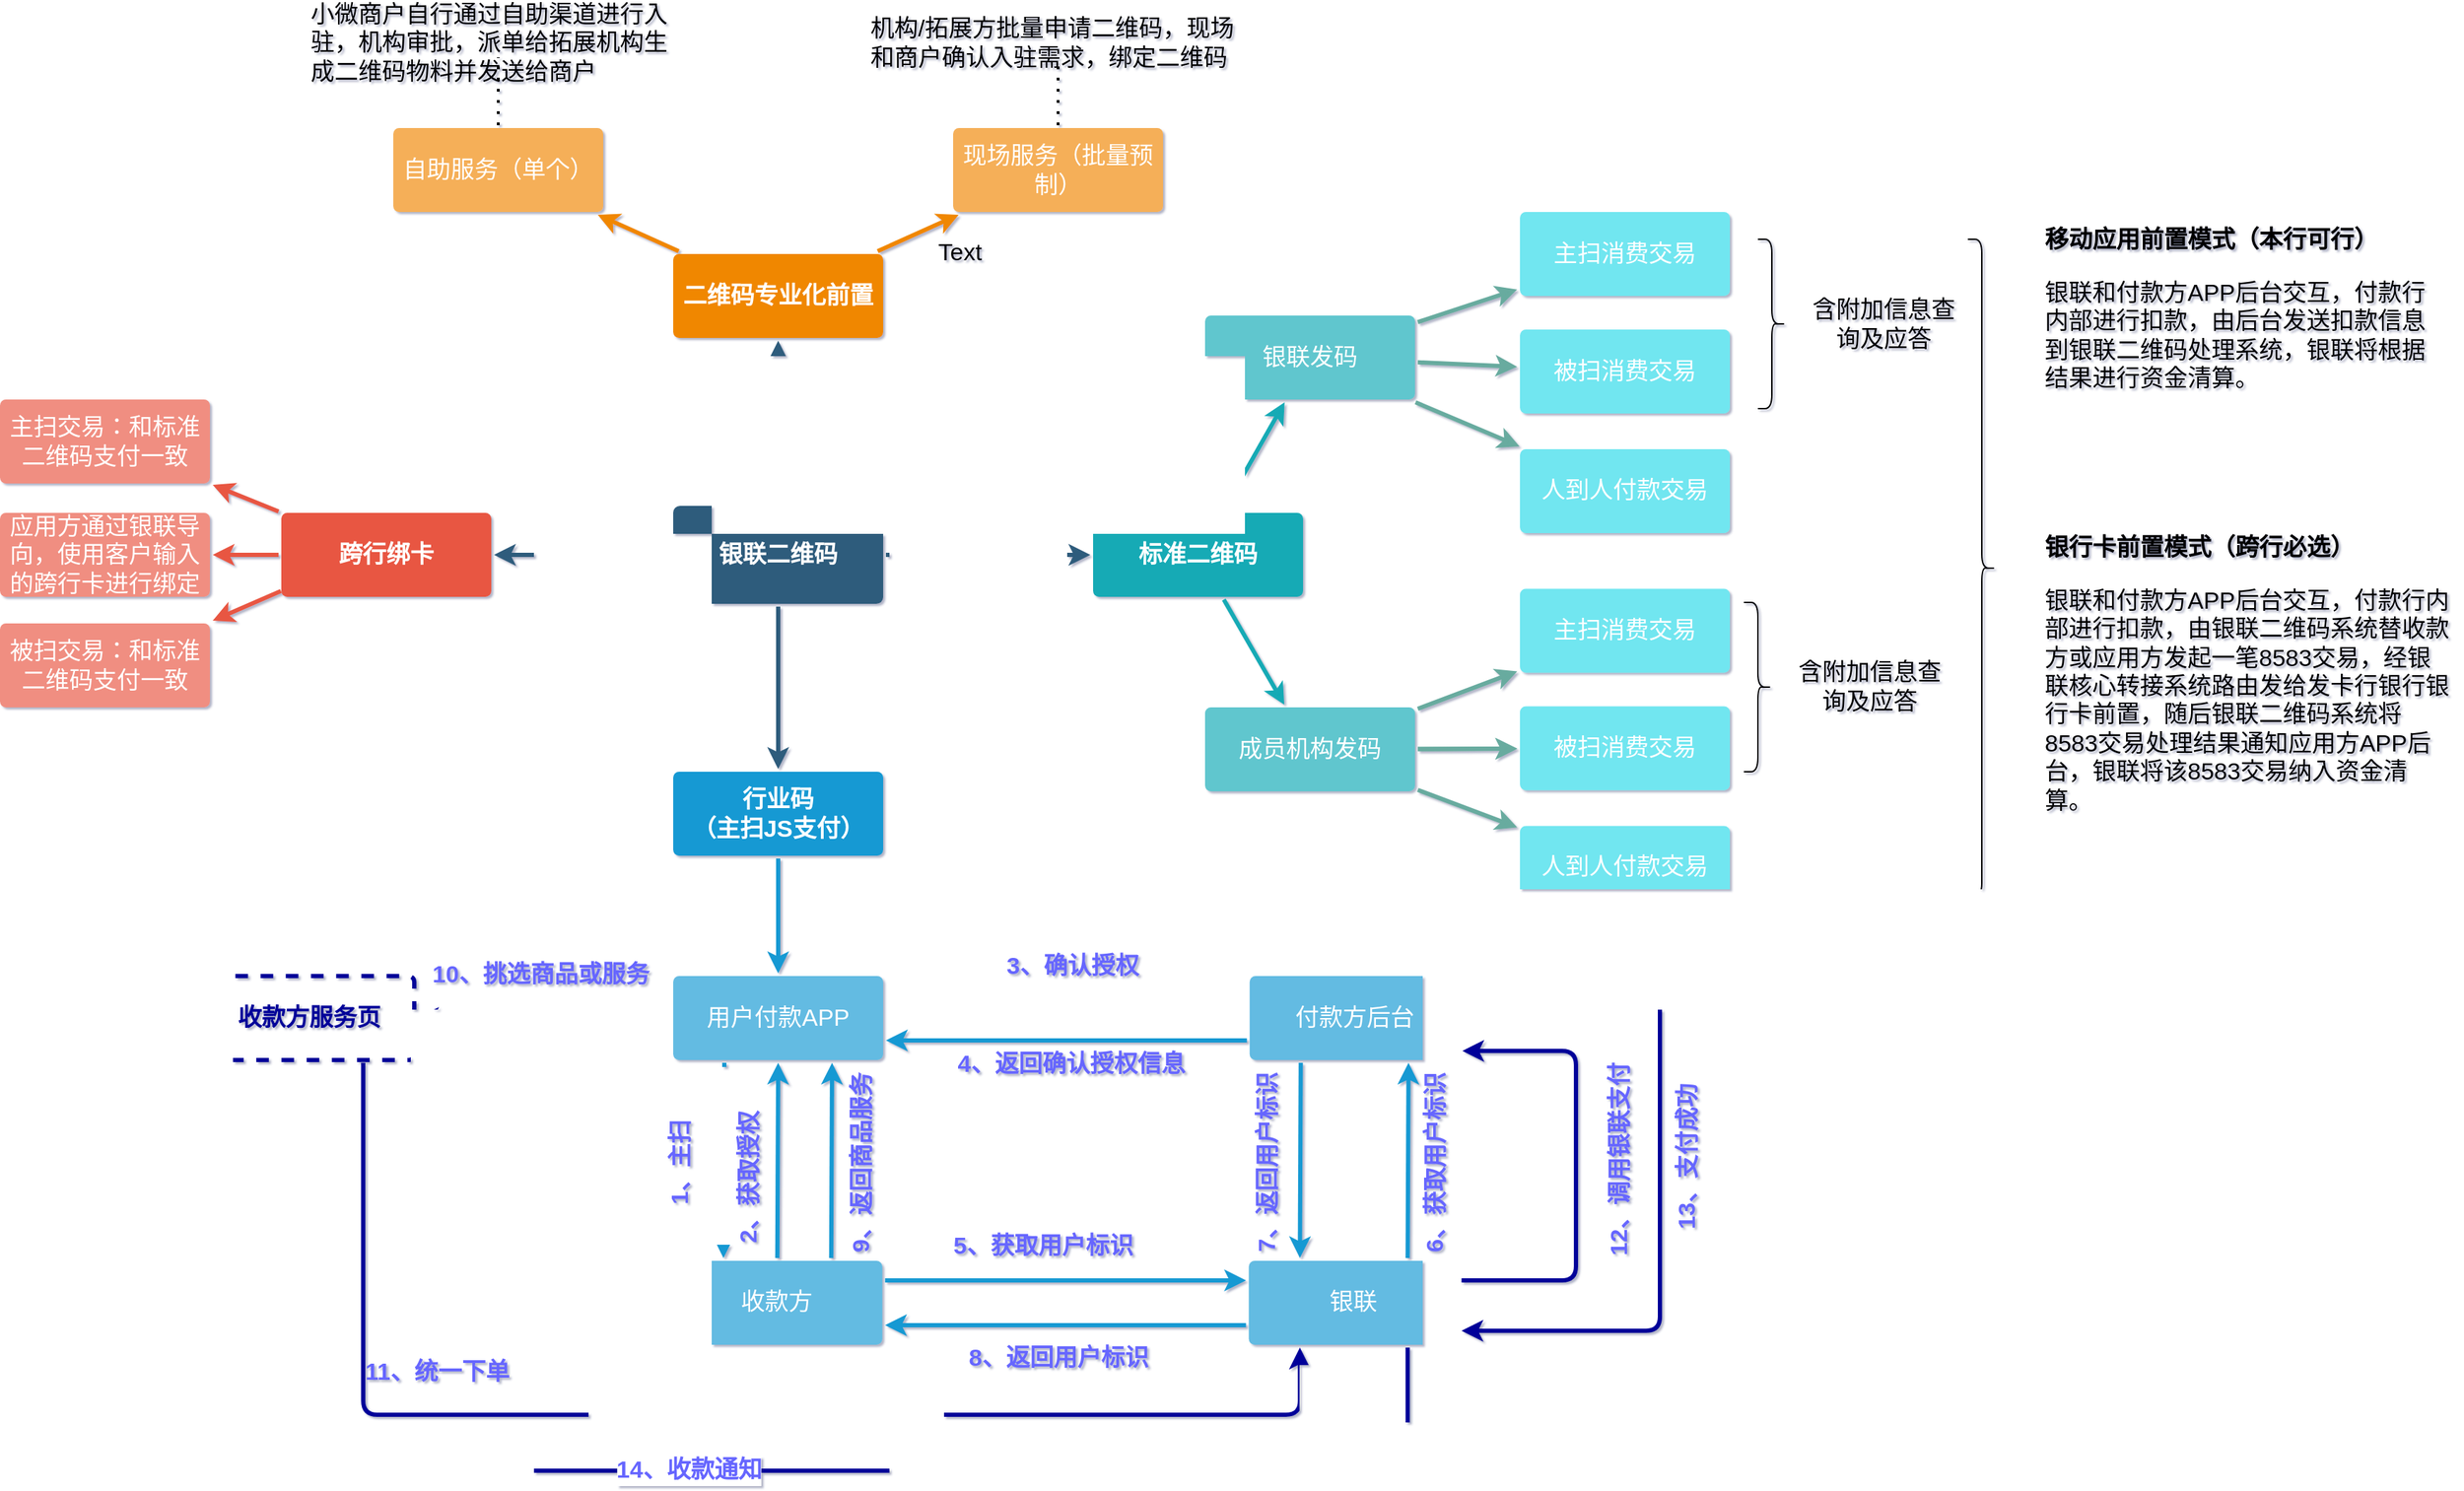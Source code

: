 <mxfile version="14.8.3" type="github">
  <diagram id="6a731a19-8d31-9384-78a2-239565b7b9f0" name="Page-1">
    <mxGraphModel dx="1564" dy="872" grid="1" gridSize="10" guides="1" tooltips="1" connect="1" arrows="1" fold="1" page="1" pageScale="1" pageWidth="1169" pageHeight="827" background="none" math="0" shadow="1">
      <root>
        <mxCell id="0" />
        <mxCell id="1" parent="0" />
        <mxCell id="1745" value="" style="edgeStyle=none;rounded=0;jumpStyle=none;html=1;shadow=0;labelBackgroundColor=none;startArrow=none;startFill=0;endArrow=classic;endFill=1;jettySize=auto;orthogonalLoop=1;strokeColor=#2F5B7C;strokeWidth=3;fontFamily=Helvetica;fontSize=17;fontColor=#23445D;spacing=5;" parent="1" source="1749" target="1764" edge="1">
          <mxGeometry relative="1" as="geometry" />
        </mxCell>
        <mxCell id="1746" value="" style="edgeStyle=none;rounded=0;jumpStyle=none;html=1;shadow=0;labelBackgroundColor=none;startArrow=none;startFill=0;endArrow=classic;endFill=1;jettySize=auto;orthogonalLoop=1;strokeColor=#2F5B7C;strokeWidth=3;fontFamily=Helvetica;fontSize=17;fontColor=#23445D;spacing=5;" parent="1" source="1749" target="1771" edge="1">
          <mxGeometry relative="1" as="geometry" />
        </mxCell>
        <mxCell id="1747" value="" style="edgeStyle=none;rounded=0;jumpStyle=none;html=1;shadow=0;labelBackgroundColor=none;startArrow=none;startFill=0;endArrow=classic;endFill=1;jettySize=auto;orthogonalLoop=1;strokeColor=#2F5B7C;strokeWidth=3;fontFamily=Helvetica;fontSize=17;fontColor=#23445D;spacing=5;" parent="1" source="1749" target="1760" edge="1">
          <mxGeometry relative="1" as="geometry" />
        </mxCell>
        <mxCell id="1748" value="" style="edgeStyle=none;rounded=0;jumpStyle=none;html=1;shadow=0;labelBackgroundColor=none;startArrow=none;startFill=0;endArrow=classic;endFill=1;jettySize=auto;orthogonalLoop=1;strokeColor=#2F5B7C;strokeWidth=3;fontFamily=Helvetica;fontSize=17;fontColor=#23445D;spacing=5;" parent="1" source="1749" target="1753" edge="1">
          <mxGeometry relative="1" as="geometry" />
        </mxCell>
        <mxCell id="1749" value="银联二维码" style="rounded=1;whiteSpace=wrap;html=1;shadow=0;labelBackgroundColor=none;strokeColor=none;strokeWidth=3;fillColor=#2F5B7C;fontFamily=Helvetica;fontSize=17;fontColor=#FFFFFF;align=center;fontStyle=1;spacing=5;arcSize=7;perimeterSpacing=2;" parent="1" vertex="1">
          <mxGeometry x="495" y="380.5" width="150" height="70" as="geometry" />
        </mxCell>
        <mxCell id="1751" value="" style="edgeStyle=none;rounded=1;jumpStyle=none;html=1;shadow=0;labelBackgroundColor=none;startArrow=none;startFill=0;jettySize=auto;orthogonalLoop=1;strokeColor=#E85642;strokeWidth=3;fontFamily=Helvetica;fontSize=17;fontColor=#FFFFFF;spacing=5;fontStyle=1;fillColor=#b0e3e6;" parent="1" source="1753" target="1755" edge="1">
          <mxGeometry relative="1" as="geometry" />
        </mxCell>
        <mxCell id="1753" value="跨行绑卡" style="rounded=1;whiteSpace=wrap;html=1;shadow=0;labelBackgroundColor=none;strokeColor=none;strokeWidth=3;fillColor=#e85642;fontFamily=Helvetica;fontSize=17;fontColor=#FFFFFF;align=center;spacing=5;fontStyle=1;arcSize=7;perimeterSpacing=2;" parent="1" vertex="1">
          <mxGeometry x="215" y="385.5" width="150" height="60" as="geometry" />
        </mxCell>
        <mxCell id="1755" value="主扫交易：和标准二维码支付一致" style="rounded=1;whiteSpace=wrap;html=1;shadow=0;labelBackgroundColor=none;strokeColor=none;strokeWidth=3;fillColor=#f08e81;fontFamily=Helvetica;fontSize=17;fontColor=#FFFFFF;align=center;spacing=5;fontStyle=0;arcSize=7;perimeterSpacing=2;" parent="1" vertex="1">
          <mxGeometry x="14" y="304.5" width="150" height="60" as="geometry" />
        </mxCell>
        <mxCell id="1758" value="" style="edgeStyle=none;rounded=0;jumpStyle=none;html=1;shadow=0;labelBackgroundColor=none;startArrow=none;startFill=0;endArrow=classic;endFill=1;jettySize=auto;orthogonalLoop=1;strokeColor=#1699D3;strokeWidth=3;fontFamily=Helvetica;fontSize=17;fontColor=#FFFFFF;spacing=5;" parent="1" source="1760" target="1762" edge="1">
          <mxGeometry relative="1" as="geometry" />
        </mxCell>
        <mxCell id="1760" value="行业码&lt;br style=&quot;font-size: 17px;&quot;&gt;（主扫JS支付）" style="rounded=1;whiteSpace=wrap;html=1;shadow=0;labelBackgroundColor=none;strokeColor=none;strokeWidth=3;fillColor=#1699d3;fontFamily=Helvetica;fontSize=17;fontColor=#FFFFFF;align=center;spacing=5;fontStyle=1;arcSize=7;perimeterSpacing=2;" parent="1" vertex="1">
          <mxGeometry x="495" y="570.5" width="150" height="60" as="geometry" />
        </mxCell>
        <mxCell id="1761" value="付款方后台" style="rounded=1;whiteSpace=wrap;html=1;shadow=0;labelBackgroundColor=none;strokeColor=none;strokeWidth=3;fillColor=#64bbe2;fontFamily=Helvetica;fontSize=17;fontColor=#FFFFFF;align=center;spacing=5;arcSize=7;perimeterSpacing=2;" parent="1" vertex="1">
          <mxGeometry x="906.87" y="716.5" width="150" height="60" as="geometry" />
        </mxCell>
        <mxCell id="1762" value="用户付款APP" style="rounded=1;whiteSpace=wrap;html=1;shadow=0;labelBackgroundColor=none;strokeColor=none;strokeWidth=3;fillColor=#64bbe2;fontFamily=Helvetica;fontSize=17;fontColor=#FFFFFF;align=center;spacing=5;arcSize=7;perimeterSpacing=2;" parent="1" vertex="1">
          <mxGeometry x="495" y="716.5" width="150" height="60" as="geometry" />
        </mxCell>
        <mxCell id="XpW8_SyGIJJUAxE8_dCc-1810" value="14、收款通知" style="edgeStyle=orthogonalEdgeStyle;rounded=1;orthogonalLoop=1;jettySize=auto;html=1;exitX=0.75;exitY=1;exitDx=0;exitDy=0;fontSize=17;strokeColor=#000099;strokeWidth=3;fontStyle=1;fontColor=#6666FF;entryX=0.25;entryY=1;entryDx=0;entryDy=0;" edge="1" parent="1" source="1763" target="XpW8_SyGIJJUAxE8_dCc-1803">
          <mxGeometry relative="1" as="geometry">
            <mxPoint x="190" y="779" as="targetPoint" />
            <Array as="points">
              <mxPoint x="1020" y="1070" />
              <mxPoint x="197" y="1070" />
            </Array>
          </mxGeometry>
        </mxCell>
        <mxCell id="1763" value="银联" style="rounded=1;whiteSpace=wrap;html=1;shadow=0;labelBackgroundColor=none;strokeColor=none;strokeWidth=3;fillColor=#64bbe2;fontFamily=Helvetica;fontSize=17;fontColor=#FFFFFF;align=center;spacing=5;arcSize=7;perimeterSpacing=2;" parent="1" vertex="1">
          <mxGeometry x="906.25" y="920" width="150" height="60" as="geometry" />
        </mxCell>
        <mxCell id="1764" value="二维码专业化前置" style="rounded=1;whiteSpace=wrap;html=1;shadow=0;labelBackgroundColor=none;strokeColor=none;strokeWidth=3;fillColor=#F08705;fontFamily=Helvetica;fontSize=17;fontColor=#FFFFFF;align=center;spacing=5;fontStyle=1;arcSize=7;perimeterSpacing=2;" parent="1" vertex="1">
          <mxGeometry x="495" y="200.5" width="150" height="60" as="geometry" />
        </mxCell>
        <mxCell id="1765" value="现场服务（批量预制）" style="rounded=1;whiteSpace=wrap;html=1;shadow=0;labelBackgroundColor=none;strokeColor=none;strokeWidth=3;fillColor=#f5af58;fontFamily=Helvetica;fontSize=17;fontColor=#FFFFFF;align=center;spacing=5;arcSize=7;perimeterSpacing=2;" parent="1" vertex="1">
          <mxGeometry x="695" y="110.5" width="150" height="60" as="geometry" />
        </mxCell>
        <mxCell id="1766" value="" style="edgeStyle=none;rounded=0;jumpStyle=none;html=1;shadow=0;labelBackgroundColor=none;startArrow=none;startFill=0;endArrow=classic;endFill=1;jettySize=auto;orthogonalLoop=1;strokeColor=#F08705;strokeWidth=3;fontFamily=Helvetica;fontSize=17;fontColor=#FFFFFF;spacing=5;" parent="1" source="1764" target="1765" edge="1">
          <mxGeometry relative="1" as="geometry" />
        </mxCell>
        <mxCell id="1769" value="自助服务（单个）" style="rounded=1;whiteSpace=wrap;html=1;shadow=0;labelBackgroundColor=none;strokeColor=none;strokeWidth=3;fillColor=#f5af58;fontFamily=Helvetica;fontSize=17;fontColor=#FFFFFF;align=center;spacing=5;arcSize=7;perimeterSpacing=2;" parent="1" vertex="1">
          <mxGeometry x="295" y="110.5" width="150" height="60" as="geometry" />
        </mxCell>
        <mxCell id="1770" value="" style="edgeStyle=none;rounded=0;jumpStyle=none;html=1;shadow=0;labelBackgroundColor=none;startArrow=none;startFill=0;endArrow=classic;endFill=1;jettySize=auto;orthogonalLoop=1;strokeColor=#F08705;strokeWidth=3;fontFamily=Helvetica;fontSize=17;fontColor=#FFFFFF;spacing=5;" parent="1" source="1764" target="1769" edge="1">
          <mxGeometry relative="1" as="geometry" />
        </mxCell>
        <mxCell id="1771" value="标准二维码" style="rounded=1;whiteSpace=wrap;html=1;shadow=0;labelBackgroundColor=none;strokeColor=none;strokeWidth=3;fillColor=#12aab5;fontFamily=Helvetica;fontSize=17;fontColor=#FFFFFF;align=center;spacing=5;fontStyle=1;arcSize=7;perimeterSpacing=2;" parent="1" vertex="1">
          <mxGeometry x="795" y="385.5" width="150" height="60" as="geometry" />
        </mxCell>
        <mxCell id="jonmC86fZcQmtuheV53x-1791" value="" style="edgeStyle=none;rounded=0;orthogonalLoop=1;jettySize=auto;html=1;strokeColor=#67AB9F;strokeWidth=3;fontSize=17;" parent="1" source="1772" target="jonmC86fZcQmtuheV53x-1783" edge="1">
          <mxGeometry relative="1" as="geometry" />
        </mxCell>
        <mxCell id="1772" value="成员机构发码" style="rounded=1;whiteSpace=wrap;html=1;shadow=0;labelBackgroundColor=none;strokeColor=none;strokeWidth=3;fillColor=#61c6ce;fontFamily=Helvetica;fontSize=17;fontColor=#FFFFFF;align=center;spacing=5;fontStyle=0;arcSize=7;perimeterSpacing=2;" parent="1" vertex="1">
          <mxGeometry x="875" y="524.5" width="150" height="60" as="geometry" />
        </mxCell>
        <mxCell id="1773" value="" style="edgeStyle=none;rounded=1;jumpStyle=none;html=1;shadow=0;labelBackgroundColor=none;startArrow=none;startFill=0;jettySize=auto;orthogonalLoop=1;strokeColor=#12AAB5;strokeWidth=3;fontFamily=Helvetica;fontSize=17;fontColor=#FFFFFF;spacing=5;fontStyle=1;fillColor=#b0e3e6;" parent="1" source="1771" target="1772" edge="1">
          <mxGeometry relative="1" as="geometry" />
        </mxCell>
        <mxCell id="1778" value="银联发码" style="rounded=1;whiteSpace=wrap;html=1;shadow=0;labelBackgroundColor=none;strokeColor=none;strokeWidth=3;fillColor=#61c6ce;fontFamily=Helvetica;fontSize=17;fontColor=#FFFFFF;align=center;spacing=5;fontStyle=0;arcSize=7;perimeterSpacing=2;" parent="1" vertex="1">
          <mxGeometry x="875" y="244.5" width="150" height="60" as="geometry" />
        </mxCell>
        <mxCell id="1779" value="" style="edgeStyle=none;rounded=1;jumpStyle=none;html=1;shadow=0;labelBackgroundColor=none;startArrow=none;startFill=0;jettySize=auto;orthogonalLoop=1;strokeColor=#12AAB5;strokeWidth=3;fontFamily=Helvetica;fontSize=17;fontColor=#FFFFFF;spacing=5;fontStyle=1;fillColor=#b0e3e6;" parent="1" source="1771" target="1778" edge="1">
          <mxGeometry relative="1" as="geometry" />
        </mxCell>
        <mxCell id="jonmC86fZcQmtuheV53x-1779" value="主扫消费交易" style="rounded=1;whiteSpace=wrap;html=1;shadow=0;labelBackgroundColor=none;strokeColor=none;strokeWidth=3;fontFamily=Helvetica;fontSize=17;fontColor=#FFFFFF;align=center;spacing=5;fontStyle=0;arcSize=7;perimeterSpacing=2;fillColor=#71E6F0;" parent="1" vertex="1">
          <mxGeometry x="1100" y="170.5" width="150" height="60" as="geometry" />
        </mxCell>
        <mxCell id="jonmC86fZcQmtuheV53x-1780" value="被扫消费交易" style="rounded=1;whiteSpace=wrap;html=1;shadow=0;labelBackgroundColor=none;strokeColor=none;strokeWidth=3;fontFamily=Helvetica;fontSize=17;fontColor=#FFFFFF;align=center;spacing=5;fontStyle=0;arcSize=7;perimeterSpacing=2;fillColor=#71E6F0;" parent="1" vertex="1">
          <mxGeometry x="1100" y="254.5" width="150" height="60" as="geometry" />
        </mxCell>
        <mxCell id="jonmC86fZcQmtuheV53x-1781" value="人到人付款交易" style="rounded=1;whiteSpace=wrap;html=1;shadow=0;labelBackgroundColor=none;strokeColor=none;strokeWidth=3;fontFamily=Helvetica;fontSize=17;fontColor=#FFFFFF;align=center;spacing=5;fontStyle=0;arcSize=7;perimeterSpacing=2;fillColor=#71E6F0;" parent="1" vertex="1">
          <mxGeometry x="1100" y="340" width="150" height="60" as="geometry" />
        </mxCell>
        <mxCell id="jonmC86fZcQmtuheV53x-1782" value="主扫消费交易" style="rounded=1;whiteSpace=wrap;html=1;shadow=0;labelBackgroundColor=none;strokeColor=none;strokeWidth=3;fontFamily=Helvetica;fontSize=17;fontColor=#FFFFFF;align=center;spacing=5;fontStyle=0;arcSize=7;perimeterSpacing=2;fillColor=#71E6F0;" parent="1" vertex="1">
          <mxGeometry x="1100" y="439.75" width="150" height="60" as="geometry" />
        </mxCell>
        <mxCell id="jonmC86fZcQmtuheV53x-1783" value="被扫消费交易" style="rounded=1;whiteSpace=wrap;html=1;shadow=0;labelBackgroundColor=none;strokeColor=none;strokeWidth=3;fontFamily=Helvetica;fontSize=17;fontColor=#FFFFFF;align=center;spacing=5;fontStyle=0;arcSize=7;perimeterSpacing=2;fillColor=#71E6F0;" parent="1" vertex="1">
          <mxGeometry x="1100" y="523.75" width="150" height="60" as="geometry" />
        </mxCell>
        <mxCell id="jonmC86fZcQmtuheV53x-1784" value="人到人付款交易" style="rounded=1;whiteSpace=wrap;html=1;shadow=0;labelBackgroundColor=none;strokeColor=none;strokeWidth=3;fontFamily=Helvetica;fontSize=17;fontColor=#FFFFFF;align=center;spacing=5;fontStyle=0;arcSize=7;perimeterSpacing=2;fillColor=#71E6F0;" parent="1" vertex="1">
          <mxGeometry x="1100" y="609.25" width="150" height="60" as="geometry" />
        </mxCell>
        <mxCell id="jonmC86fZcQmtuheV53x-1785" value="" style="endArrow=classic;html=1;strokeWidth=3;strokeColor=#67AB9F;fontSize=17;" parent="1" source="1778" target="jonmC86fZcQmtuheV53x-1779" edge="1">
          <mxGeometry width="50" height="50" relative="1" as="geometry">
            <mxPoint x="990" y="470" as="sourcePoint" />
            <mxPoint x="1040" y="420" as="targetPoint" />
          </mxGeometry>
        </mxCell>
        <mxCell id="jonmC86fZcQmtuheV53x-1786" value="" style="endArrow=classic;html=1;strokeWidth=3;strokeColor=#67AB9F;fontSize=17;" parent="1" source="1778" target="jonmC86fZcQmtuheV53x-1780" edge="1">
          <mxGeometry width="50" height="50" relative="1" as="geometry">
            <mxPoint x="1037.0" y="259.176" as="sourcePoint" />
            <mxPoint x="1108" y="235.824" as="targetPoint" />
          </mxGeometry>
        </mxCell>
        <mxCell id="jonmC86fZcQmtuheV53x-1787" value="" style="endArrow=classic;html=1;strokeWidth=3;strokeColor=#67AB9F;fontSize=17;" parent="1" source="1778" target="jonmC86fZcQmtuheV53x-1781" edge="1">
          <mxGeometry width="50" height="50" relative="1" as="geometry">
            <mxPoint x="1037.0" y="287.922" as="sourcePoint" />
            <mxPoint x="1108" y="291.078" as="targetPoint" />
          </mxGeometry>
        </mxCell>
        <mxCell id="jonmC86fZcQmtuheV53x-1788" value="" style="endArrow=classic;html=1;strokeWidth=3;strokeColor=#67AB9F;fontSize=17;" parent="1" source="1772" target="jonmC86fZcQmtuheV53x-1782" edge="1">
          <mxGeometry width="50" height="50" relative="1" as="geometry">
            <mxPoint x="1027.39" y="523.356" as="sourcePoint" />
            <mxPoint x="1098.39" y="500.004" as="targetPoint" />
          </mxGeometry>
        </mxCell>
        <mxCell id="jonmC86fZcQmtuheV53x-1789" value="" style="endArrow=classic;html=1;strokeWidth=3;strokeColor=#67AB9F;fontSize=17;" parent="1" source="1772" target="jonmC86fZcQmtuheV53x-1783" edge="1">
          <mxGeometry width="50" height="50" relative="1" as="geometry">
            <mxPoint x="1027.39" y="552.102" as="sourcePoint" />
            <mxPoint x="1098.39" y="555.258" as="targetPoint" />
          </mxGeometry>
        </mxCell>
        <mxCell id="jonmC86fZcQmtuheV53x-1790" value="" style="endArrow=classic;html=1;strokeWidth=3;strokeColor=#67AB9F;fontSize=17;" parent="1" source="1772" target="jonmC86fZcQmtuheV53x-1784" edge="1">
          <mxGeometry width="50" height="50" relative="1" as="geometry">
            <mxPoint x="1025.783" y="580.68" as="sourcePoint" />
            <mxPoint x="1099.997" y="612.18" as="targetPoint" />
          </mxGeometry>
        </mxCell>
        <mxCell id="jonmC86fZcQmtuheV53x-1793" value="&lt;h1 style=&quot;font-size: 17px;&quot;&gt;移动应用前置模式（本行可行）&lt;/h1&gt;&lt;p style=&quot;font-size: 17px;&quot;&gt;银联和付款方APP后台交互，付款行内部进行扣款，由后台发送扣款信息到银联二维码处理系统，银联将根据结果进行资金清算。&lt;/p&gt;" style="text;html=1;strokeColor=none;fillColor=none;spacing=5;spacingTop=-20;whiteSpace=wrap;overflow=hidden;rounded=0;fontSize=17;" parent="1" vertex="1">
          <mxGeometry x="1470" y="180" width="290" height="180" as="geometry" />
        </mxCell>
        <mxCell id="jonmC86fZcQmtuheV53x-1794" value="&lt;h1 style=&quot;font-size: 17px;&quot;&gt;银行卡前置模式（跨行必选）&lt;/h1&gt;&lt;p style=&quot;font-size: 17px;&quot;&gt;银联和付款方APP后台交互，付款行内部进行扣款，由银联二维码系统替收款方或应用方发起一笔8583交易，经银联核心转接系统路由发给发卡行银行银行卡前置，随后银联二维码系统将8583交易处理结果通知应用方APP后台，银联将该8583交易纳入资金清算。&lt;/p&gt;" style="text;html=1;strokeColor=none;fillColor=none;spacing=5;spacingTop=-20;whiteSpace=wrap;overflow=hidden;rounded=0;fontSize=17;" parent="1" vertex="1">
          <mxGeometry x="1470" y="400" width="300" height="275.75" as="geometry" />
        </mxCell>
        <mxCell id="jonmC86fZcQmtuheV53x-1801" value="" style="shape=curlyBracket;whiteSpace=wrap;html=1;rounded=1;flipH=1;fontSize=17;fillColor=#71E6F0;" parent="1" vertex="1">
          <mxGeometry x="1420" y="190" width="20" height="470" as="geometry" />
        </mxCell>
        <mxCell id="jonmC86fZcQmtuheV53x-1802" value="Text" style="text;html=1;strokeColor=none;fillColor=none;align=center;verticalAlign=middle;whiteSpace=wrap;rounded=0;fontSize=17;" parent="1" vertex="1">
          <mxGeometry x="680" y="190" width="40" height="20" as="geometry" />
        </mxCell>
        <mxCell id="jonmC86fZcQmtuheV53x-1803" value="小微商户自行通过自助渠道进行入驻，机构审批，派单给拓展机构生成二维码物料并发送给商户" style="text;html=1;strokeColor=none;fillColor=none;align=left;verticalAlign=middle;whiteSpace=wrap;rounded=0;fontSize=17;labelPosition=center;verticalLabelPosition=middle;dashed=1;dashPattern=1 1;strokeWidth=4;" parent="1" vertex="1">
          <mxGeometry x="233.75" y="40" width="272.5" height="20" as="geometry" />
        </mxCell>
        <mxCell id="jonmC86fZcQmtuheV53x-1804" value="" style="endArrow=none;dashed=1;html=1;dashPattern=1 3;strokeWidth=2;fontSize=17;" parent="1" source="1769" target="jonmC86fZcQmtuheV53x-1803" edge="1">
          <mxGeometry width="50" height="50" relative="1" as="geometry">
            <mxPoint x="670" y="180" as="sourcePoint" />
            <mxPoint x="320" y="90" as="targetPoint" />
          </mxGeometry>
        </mxCell>
        <mxCell id="jonmC86fZcQmtuheV53x-1805" value="机构/拓展方批量申请二维码，现场和商户确认入驻需求，绑定二维码" style="text;html=1;strokeColor=none;fillColor=none;align=left;verticalAlign=middle;whiteSpace=wrap;rounded=0;fontSize=17;labelPosition=center;verticalLabelPosition=middle;" parent="1" vertex="1">
          <mxGeometry x="633.75" y="40" width="272.5" height="20" as="geometry" />
        </mxCell>
        <mxCell id="jonmC86fZcQmtuheV53x-1806" value="" style="endArrow=none;dashed=1;html=1;dashPattern=1 3;strokeWidth=2;fontSize=17;" parent="1" source="1765" edge="1">
          <mxGeometry width="50" height="50" relative="1" as="geometry">
            <mxPoint x="770.0" y="108.5" as="sourcePoint" />
            <mxPoint x="770" y="60" as="targetPoint" />
          </mxGeometry>
        </mxCell>
        <mxCell id="XpW8_SyGIJJUAxE8_dCc-1779" value="应用方通过银联导向，使用客户输入的跨行卡进行绑定" style="rounded=1;whiteSpace=wrap;html=1;shadow=0;labelBackgroundColor=none;strokeColor=none;strokeWidth=3;fillColor=#f08e81;fontFamily=Helvetica;fontSize=17;fontColor=#FFFFFF;align=center;spacing=5;fontStyle=0;arcSize=7;perimeterSpacing=2;" vertex="1" parent="1">
          <mxGeometry x="14" y="385.5" width="150" height="60" as="geometry" />
        </mxCell>
        <mxCell id="XpW8_SyGIJJUAxE8_dCc-1780" value="被扫交易：和标准二维码支付一致" style="rounded=1;whiteSpace=wrap;html=1;shadow=0;labelBackgroundColor=none;strokeColor=none;strokeWidth=3;fillColor=#f08e81;fontFamily=Helvetica;fontSize=17;fontColor=#FFFFFF;align=center;spacing=5;fontStyle=0;arcSize=7;perimeterSpacing=2;" vertex="1" parent="1">
          <mxGeometry x="14" y="464.5" width="150" height="60" as="geometry" />
        </mxCell>
        <mxCell id="XpW8_SyGIJJUAxE8_dCc-1782" value="" style="edgeStyle=none;rounded=1;jumpStyle=none;html=1;shadow=0;labelBackgroundColor=none;startArrow=none;startFill=0;jettySize=auto;orthogonalLoop=1;strokeColor=#E85642;strokeWidth=3;fontFamily=Helvetica;fontSize=17;fontColor=#FFFFFF;spacing=5;fontStyle=1;fillColor=#b0e3e6;exitX=0;exitY=0.5;exitDx=0;exitDy=0;entryX=1;entryY=0.5;entryDx=0;entryDy=0;" edge="1" parent="1" source="1753" target="XpW8_SyGIJJUAxE8_dCc-1779">
          <mxGeometry relative="1" as="geometry">
            <mxPoint x="223" y="394.47" as="sourcePoint" />
            <mxPoint x="176" y="375.53" as="targetPoint" />
          </mxGeometry>
        </mxCell>
        <mxCell id="XpW8_SyGIJJUAxE8_dCc-1783" value="" style="edgeStyle=none;rounded=1;jumpStyle=none;html=1;shadow=0;labelBackgroundColor=none;startArrow=none;startFill=0;jettySize=auto;orthogonalLoop=1;strokeColor=#E85642;strokeWidth=3;fontFamily=Helvetica;fontSize=17;fontColor=#FFFFFF;spacing=5;fontStyle=1;fillColor=#b0e3e6;exitX=0.011;exitY=0.904;exitDx=0;exitDy=0;entryX=1;entryY=0;entryDx=0;entryDy=0;exitPerimeter=0;" edge="1" parent="1" source="1753" target="XpW8_SyGIJJUAxE8_dCc-1780">
          <mxGeometry relative="1" as="geometry">
            <mxPoint x="223" y="425.5" as="sourcePoint" />
            <mxPoint x="176" y="435" as="targetPoint" />
          </mxGeometry>
        </mxCell>
        <mxCell id="XpW8_SyGIJJUAxE8_dCc-1784" value="" style="shape=curlyBracket;whiteSpace=wrap;html=1;rounded=1;flipH=1;fontSize=17;fillColor=#71E6F0;" vertex="1" parent="1">
          <mxGeometry x="1270" y="190" width="20" height="121" as="geometry" />
        </mxCell>
        <mxCell id="XpW8_SyGIJJUAxE8_dCc-1786" value="含附加信息查询及应答" style="text;html=1;strokeColor=none;fillColor=none;align=center;verticalAlign=middle;whiteSpace=wrap;rounded=0;fontSize=17;" vertex="1" parent="1">
          <mxGeometry x="1300" y="220.75" width="120" height="59.5" as="geometry" />
        </mxCell>
        <mxCell id="XpW8_SyGIJJUAxE8_dCc-1787" value="" style="shape=curlyBracket;whiteSpace=wrap;html=1;rounded=1;flipH=1;fontSize=17;fillColor=#71E6F0;" vertex="1" parent="1">
          <mxGeometry x="1260" y="449.5" width="20" height="121" as="geometry" />
        </mxCell>
        <mxCell id="XpW8_SyGIJJUAxE8_dCc-1788" value="含附加信息查询及应答" style="text;html=1;strokeColor=none;fillColor=none;align=center;verticalAlign=middle;whiteSpace=wrap;rounded=0;fontSize=17;" vertex="1" parent="1">
          <mxGeometry x="1290" y="480.25" width="120" height="59.5" as="geometry" />
        </mxCell>
        <mxCell id="XpW8_SyGIJJUAxE8_dCc-1791" value="收款方" style="rounded=1;whiteSpace=wrap;html=1;shadow=0;labelBackgroundColor=none;strokeColor=none;strokeWidth=3;fillColor=#64bbe2;fontFamily=Helvetica;fontSize=17;fontColor=#FFFFFF;align=center;spacing=5;arcSize=7;perimeterSpacing=2;" vertex="1" parent="1">
          <mxGeometry x="494.38" y="920" width="150" height="60" as="geometry" />
        </mxCell>
        <mxCell id="XpW8_SyGIJJUAxE8_dCc-1792" value="1、主扫" style="edgeStyle=none;rounded=0;jumpStyle=none;html=1;shadow=0;labelBackgroundColor=none;startArrow=none;startFill=0;endArrow=classic;endFill=1;jettySize=auto;orthogonalLoop=1;strokeColor=#1699D3;strokeWidth=3;fontFamily=Helvetica;fontSize=17;spacing=5;exitX=0.25;exitY=1;exitDx=0;exitDy=0;fontStyle=1;entryX=0.25;entryY=0;entryDx=0;entryDy=0;horizontal=0;fontColor=#6666FF;" edge="1" parent="1" source="1762" target="XpW8_SyGIJJUAxE8_dCc-1791">
          <mxGeometry x="0.027" y="-31" relative="1" as="geometry">
            <mxPoint x="580" y="642.5" as="sourcePoint" />
            <mxPoint x="531" y="858" as="targetPoint" />
            <mxPoint as="offset" />
          </mxGeometry>
        </mxCell>
        <mxCell id="XpW8_SyGIJJUAxE8_dCc-1793" value="&lt;font style=&quot;font-size: 17px;&quot;&gt;2、获取授权&lt;/font&gt;" style="edgeStyle=none;rounded=0;jumpStyle=none;html=1;shadow=0;labelBackgroundColor=none;startArrow=none;startFill=0;endArrow=classic;endFill=1;jettySize=auto;orthogonalLoop=1;strokeColor=#1699D3;strokeWidth=3;fontFamily=Helvetica;fontSize=17;spacing=5;exitX=0.5;exitY=0;exitDx=0;exitDy=0;entryX=0.5;entryY=1;entryDx=0;entryDy=0;fontStyle=1;horizontal=0;fontColor=#6666FF;" edge="1" parent="1" source="XpW8_SyGIJJUAxE8_dCc-1791" target="1762">
          <mxGeometry x="-0.17" y="20" relative="1" as="geometry">
            <mxPoint x="541.5" y="788.5" as="sourcePoint" />
            <mxPoint x="541" y="868.0" as="targetPoint" />
            <mxPoint y="1" as="offset" />
          </mxGeometry>
        </mxCell>
        <mxCell id="XpW8_SyGIJJUAxE8_dCc-1794" value="3、确认授权" style="edgeStyle=none;rounded=0;jumpStyle=none;html=1;shadow=0;labelBackgroundColor=none;startArrow=none;startFill=0;endArrow=classic;endFill=1;jettySize=auto;orthogonalLoop=1;strokeColor=#1699D3;strokeWidth=3;fontFamily=Helvetica;fontSize=17;spacing=5;exitX=1;exitY=0.25;exitDx=0;exitDy=0;entryX=0;entryY=0.25;entryDx=0;entryDy=0;fontStyle=1;fontColor=#6666FF;" edge="1" parent="1" source="1762" target="1761">
          <mxGeometry x="0.032" y="21" relative="1" as="geometry">
            <mxPoint x="618.5" y="868.0" as="sourcePoint" />
            <mxPoint x="618.5" y="788.5" as="targetPoint" />
            <mxPoint as="offset" />
          </mxGeometry>
        </mxCell>
        <mxCell id="XpW8_SyGIJJUAxE8_dCc-1796" value="4、返回确认授权信息" style="edgeStyle=none;rounded=0;jumpStyle=none;html=1;shadow=0;labelBackgroundColor=none;startArrow=none;startFill=0;endArrow=classic;endFill=1;jettySize=auto;orthogonalLoop=1;strokeColor=#1699D3;strokeWidth=3;fontFamily=Helvetica;fontSize=17;spacing=5;exitX=0;exitY=0.75;exitDx=0;exitDy=0;entryX=1;entryY=0.75;entryDx=0;entryDy=0;fontStyle=1;fontColor=#6666FF;" edge="1" parent="1" source="1761" target="1762">
          <mxGeometry x="-0.032" y="17" relative="1" as="geometry">
            <mxPoint x="657.0" y="740.5" as="sourcePoint" />
            <mxPoint x="764.25" y="740.5" as="targetPoint" />
            <mxPoint x="-1" as="offset" />
          </mxGeometry>
        </mxCell>
        <mxCell id="XpW8_SyGIJJUAxE8_dCc-1798" value="5、获取用户标识" style="edgeStyle=none;rounded=0;jumpStyle=none;html=1;shadow=0;labelBackgroundColor=none;startArrow=none;startFill=0;endArrow=classic;endFill=1;jettySize=auto;orthogonalLoop=1;strokeColor=#1699D3;strokeWidth=3;fontFamily=Helvetica;fontSize=17;spacing=5;exitX=1;exitY=0.25;exitDx=0;exitDy=0;entryX=0;entryY=0.25;entryDx=0;entryDy=0;fontStyle=1;fontColor=#6666FF;" edge="1" parent="1" source="XpW8_SyGIJJUAxE8_dCc-1791" target="1763">
          <mxGeometry x="-0.119" y="24" relative="1" as="geometry">
            <mxPoint x="679.38" y="933" as="sourcePoint" />
            <mxPoint x="739.38" y="933" as="targetPoint" />
            <mxPoint x="-1" as="offset" />
          </mxGeometry>
        </mxCell>
        <mxCell id="XpW8_SyGIJJUAxE8_dCc-1799" value="8、返回用户标识" style="edgeStyle=none;rounded=0;jumpStyle=none;html=1;shadow=0;labelBackgroundColor=none;startArrow=none;startFill=0;endArrow=classic;endFill=1;jettySize=auto;orthogonalLoop=1;strokeColor=#1699D3;strokeWidth=3;fontFamily=Helvetica;fontSize=17;spacing=5;entryX=1;entryY=0.75;entryDx=0;entryDy=0;exitX=0;exitY=0.75;exitDx=0;exitDy=0;fontStyle=1;fontColor=#6666FF;" edge="1" parent="1" source="1763" target="XpW8_SyGIJJUAxE8_dCc-1791">
          <mxGeometry x="0.041" y="24" relative="1" as="geometry">
            <mxPoint x="749.38" y="966" as="sourcePoint" />
            <mxPoint x="689.38" y="970" as="targetPoint" />
            <mxPoint as="offset" />
          </mxGeometry>
        </mxCell>
        <mxCell id="XpW8_SyGIJJUAxE8_dCc-1801" value="7、返回用户标识" style="edgeStyle=none;rounded=0;jumpStyle=none;html=1;shadow=0;labelBackgroundColor=none;startArrow=none;startFill=0;endArrow=classic;endFill=1;jettySize=auto;orthogonalLoop=1;strokeColor=#1699D3;strokeWidth=3;fontFamily=Helvetica;fontSize=17;spacing=5;exitX=0.25;exitY=1;exitDx=0;exitDy=0;entryX=0.25;entryY=0;entryDx=0;entryDy=0;fontStyle=1;horizontal=0;fontColor=#6666FF;" edge="1" parent="1" source="1761" target="1763">
          <mxGeometry x="0.027" y="-23" relative="1" as="geometry">
            <mxPoint x="941.12" y="776.5" as="sourcePoint" />
            <mxPoint x="960.62" y="830" as="targetPoint" />
            <mxPoint as="offset" />
          </mxGeometry>
        </mxCell>
        <mxCell id="XpW8_SyGIJJUAxE8_dCc-1802" value="6、获取用户标识" style="edgeStyle=none;rounded=0;jumpStyle=none;html=1;shadow=0;labelBackgroundColor=none;startArrow=none;startFill=0;endArrow=classic;endFill=1;jettySize=auto;orthogonalLoop=1;strokeColor=#1699D3;strokeWidth=3;fontFamily=Helvetica;fontSize=17;spacing=5;exitX=0.75;exitY=0;exitDx=0;exitDy=0;entryX=0.75;entryY=1;entryDx=0;entryDy=0;fontStyle=1;horizontal=0;fontColor=#6666FF;" edge="1" parent="1" source="1763" target="1761">
          <mxGeometry x="-0.024" y="-20" relative="1" as="geometry">
            <mxPoint x="1018.12" y="856.0" as="sourcePoint" />
            <mxPoint x="1017.62" y="790" as="targetPoint" />
            <mxPoint as="offset" />
          </mxGeometry>
        </mxCell>
        <mxCell id="XpW8_SyGIJJUAxE8_dCc-1803" value="收款方服务页" style="rounded=1;whiteSpace=wrap;html=1;shadow=0;labelBackgroundColor=none;strokeWidth=3;fontFamily=Helvetica;fontSize=17;align=center;spacing=5;arcSize=7;perimeterSpacing=2;dashed=1;fillColor=none;fontStyle=1;strokeColor=#000099;fontColor=#000099;" vertex="1" parent="1">
          <mxGeometry x="160" y="716.5" width="150" height="60" as="geometry" />
        </mxCell>
        <mxCell id="XpW8_SyGIJJUAxE8_dCc-1804" value="9、返回商品服务" style="edgeStyle=none;rounded=0;jumpStyle=none;html=1;shadow=0;labelBackgroundColor=none;startArrow=none;startFill=0;endArrow=classic;endFill=1;jettySize=auto;orthogonalLoop=1;strokeColor=#1699D3;strokeWidth=3;fontFamily=Helvetica;fontSize=17;spacing=5;exitX=0.75;exitY=0;exitDx=0;exitDy=0;fontStyle=1;horizontal=0;fontColor=#6666FF;entryX=0.75;entryY=1;entryDx=0;entryDy=0;" edge="1" parent="1" source="XpW8_SyGIJJUAxE8_dCc-1791" target="1762">
          <mxGeometry x="-0.024" y="-22" relative="1" as="geometry">
            <mxPoint x="579.38" y="928.0" as="sourcePoint" />
            <mxPoint x="610" y="810" as="targetPoint" />
            <mxPoint as="offset" />
          </mxGeometry>
        </mxCell>
        <mxCell id="XpW8_SyGIJJUAxE8_dCc-1805" value="10、挑选商品或服务" style="edgeStyle=none;rounded=0;jumpStyle=none;html=1;shadow=0;labelBackgroundColor=none;startArrow=none;startFill=0;endArrow=classic;endFill=1;jettySize=auto;orthogonalLoop=1;strokeWidth=3;fontFamily=Helvetica;fontSize=17;spacing=5;exitX=0;exitY=0.5;exitDx=0;exitDy=0;fontStyle=1;horizontal=1;fontColor=#6666FF;strokeColor=#000099;" edge="1" parent="1" source="1762" target="XpW8_SyGIJJUAxE8_dCc-1803">
          <mxGeometry x="0.027" y="-31" relative="1" as="geometry">
            <mxPoint x="541.5" y="788.5" as="sourcePoint" />
            <mxPoint x="540.88" y="928.0" as="targetPoint" />
            <mxPoint as="offset" />
          </mxGeometry>
        </mxCell>
        <mxCell id="XpW8_SyGIJJUAxE8_dCc-1806" value="11、统一下单" style="edgeStyle=orthogonalEdgeStyle;rounded=1;jumpStyle=none;html=1;shadow=0;labelBackgroundColor=none;startArrow=none;startFill=0;endArrow=classic;endFill=1;jettySize=auto;orthogonalLoop=1;strokeWidth=3;fontFamily=Helvetica;fontSize=17;spacing=5;fontStyle=1;horizontal=1;entryX=0.25;entryY=1;entryDx=0;entryDy=0;fontColor=#6666FF;strokeColor=#000099;exitX=0.75;exitY=1;exitDx=0;exitDy=0;" edge="1" parent="1" source="XpW8_SyGIJJUAxE8_dCc-1803" target="1763">
          <mxGeometry x="-0.372" y="30" relative="1" as="geometry">
            <mxPoint x="290" y="779" as="sourcePoint" />
            <mxPoint x="402" y="756.5" as="targetPoint" />
            <mxPoint as="offset" />
            <Array as="points">
              <mxPoint x="274" y="1030" />
              <mxPoint x="943" y="1030" />
            </Array>
          </mxGeometry>
        </mxCell>
        <mxCell id="XpW8_SyGIJJUAxE8_dCc-1808" value="12、调用银联支付" style="edgeStyle=orthogonalEdgeStyle;rounded=1;jumpStyle=none;html=1;shadow=0;labelBackgroundColor=none;startArrow=none;startFill=0;endArrow=classic;endFill=1;jettySize=auto;orthogonalLoop=1;strokeWidth=3;fontFamily=Helvetica;fontSize=17;spacing=5;exitX=1;exitY=0.25;exitDx=0;exitDy=0;fontStyle=1;horizontal=0;fontColor=#6666FF;strokeColor=#000099;" edge="1" parent="1" source="1763" target="1761">
          <mxGeometry x="0.027" y="-31" relative="1" as="geometry">
            <mxPoint x="245" y="788.5" as="sourcePoint" />
            <mxPoint x="1050" y="750" as="targetPoint" />
            <mxPoint as="offset" />
            <Array as="points">
              <mxPoint x="1140" y="934" />
              <mxPoint x="1140" y="770" />
            </Array>
          </mxGeometry>
        </mxCell>
        <mxCell id="XpW8_SyGIJJUAxE8_dCc-1809" value="13、支付成功" style="edgeStyle=orthogonalEdgeStyle;jumpStyle=none;html=1;shadow=0;labelBackgroundColor=none;startArrow=none;startFill=0;endArrow=classic;endFill=1;jettySize=auto;orthogonalLoop=1;strokeWidth=3;fontFamily=Helvetica;fontSize=17;spacing=5;fontStyle=1;horizontal=0;fontColor=#6666FF;exitX=1;exitY=0.25;exitDx=0;exitDy=0;rounded=1;strokeColor=#000099;" edge="1" parent="1" source="1761" target="1763">
          <mxGeometry x="-0.018" y="20" relative="1" as="geometry">
            <mxPoint x="1100" y="700" as="sourcePoint" />
            <mxPoint x="1060" y="970" as="targetPoint" />
            <mxPoint as="offset" />
            <Array as="points">
              <mxPoint x="1200" y="731" />
              <mxPoint x="1200" y="970" />
            </Array>
          </mxGeometry>
        </mxCell>
      </root>
    </mxGraphModel>
  </diagram>
</mxfile>
